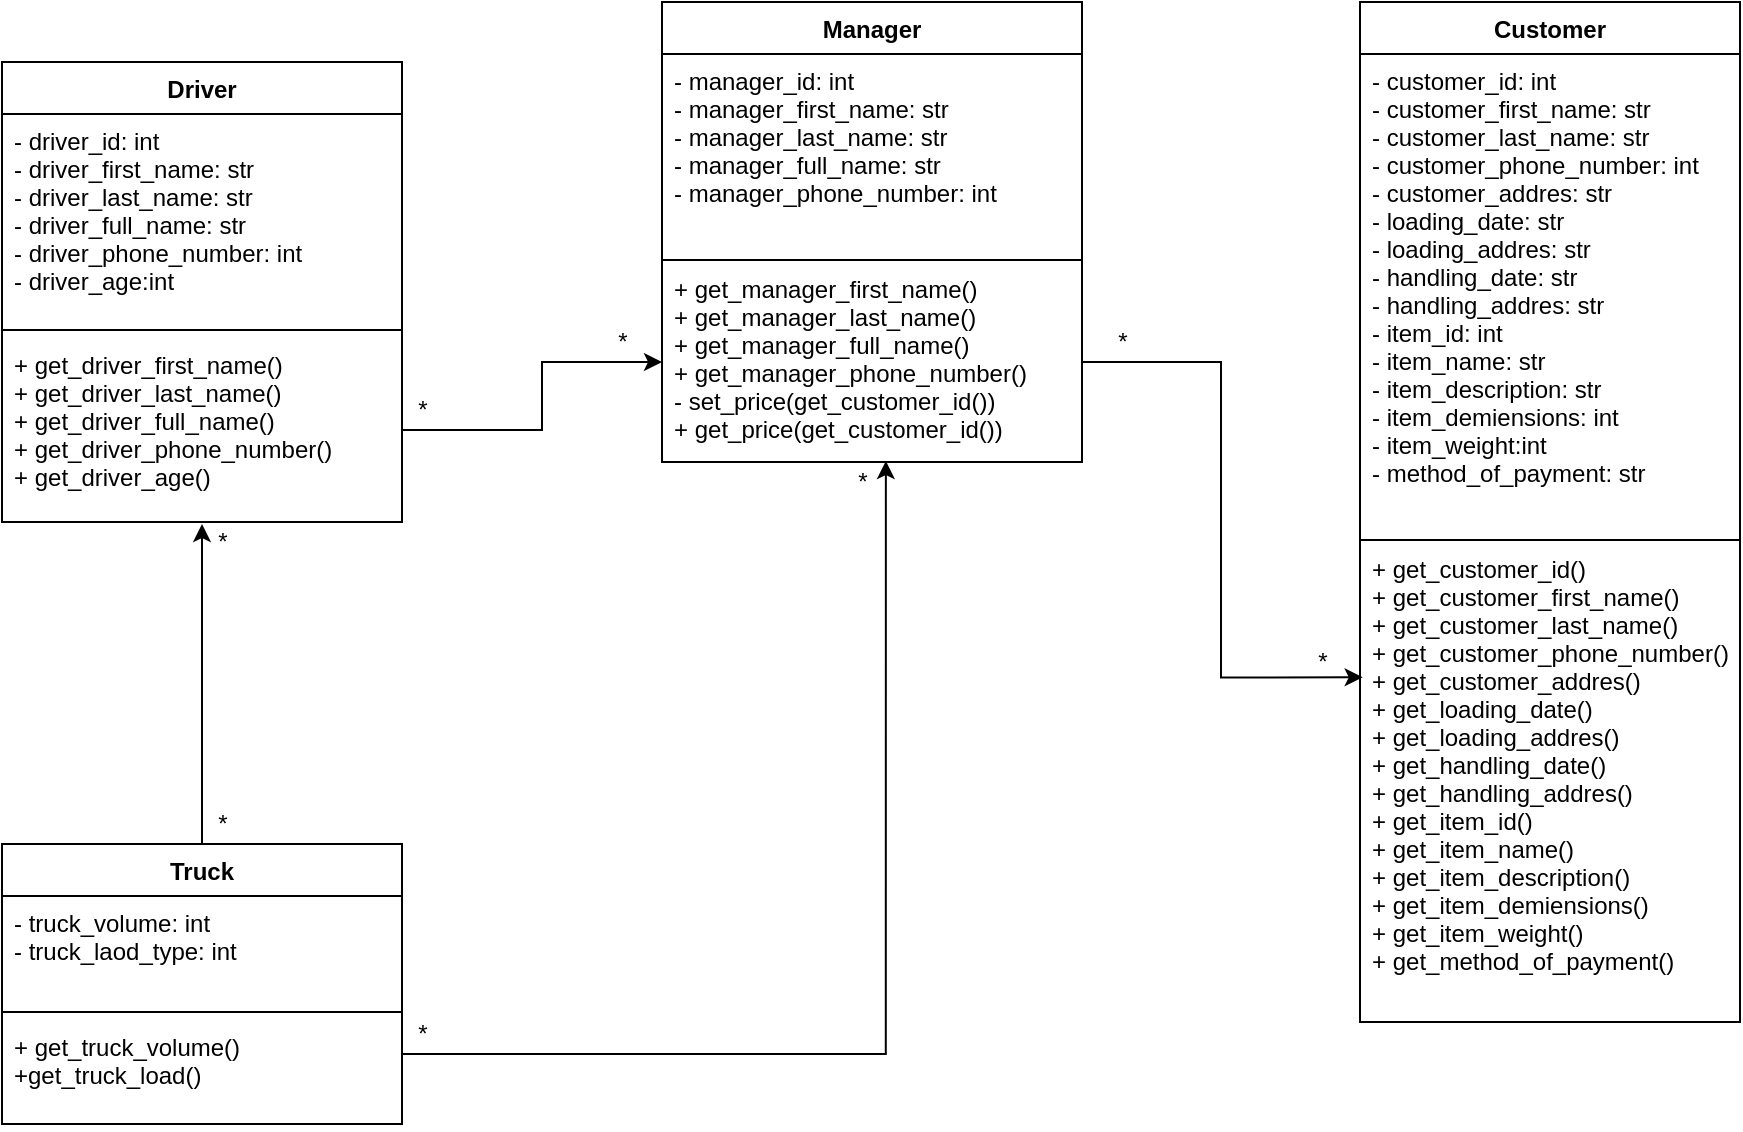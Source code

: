 <mxfile version="14.9.3" type="github" pages="2">
  <diagram id="wFV8sOdt-3NXnZTaCPz1" name="Page-1">
    <mxGraphModel dx="716" dy="377" grid="1" gridSize="10" guides="1" tooltips="1" connect="1" arrows="1" fold="1" page="1" pageScale="1" pageWidth="850" pageHeight="1100" math="0" shadow="0">
      <root>
        <mxCell id="0" />
        <mxCell id="1" parent="0" />
        <mxCell id="HwzwYHC0HmzuA3Eh458f-1" value="Manager" style="swimlane;fontStyle=1;align=center;verticalAlign=top;childLayout=stackLayout;horizontal=1;startSize=26;horizontalStack=0;resizeParent=1;resizeParentMax=0;resizeLast=0;collapsible=1;marginBottom=0;" parent="1" vertex="1">
          <mxGeometry x="350" y="100" width="210" height="230" as="geometry" />
        </mxCell>
        <mxCell id="HwzwYHC0HmzuA3Eh458f-2" value="- manager_id: int&#xa;- manager_first_name: str &#xa;- manager_last_name: str&#xa;- manager_full_name: str&#xa;- manager_phone_number: int" style="text;strokeColor=none;fillColor=none;align=left;verticalAlign=top;spacingLeft=4;spacingRight=4;overflow=hidden;rotatable=0;points=[[0,0.5],[1,0.5]];portConstraint=eastwest;" parent="HwzwYHC0HmzuA3Eh458f-1" vertex="1">
          <mxGeometry y="26" width="210" height="104" as="geometry" />
        </mxCell>
        <mxCell id="HwzwYHC0HmzuA3Eh458f-4" value="+ get_manager_first_name()&#xa;+ get_manager_last_name()&#xa;+ get_manager_full_name()&#xa;+ get_manager_phone_number()&#xa;- set_price(get_customer_id())&#xa;+ get_price(get_customer_id())" style="text;strokeColor=none;fillColor=none;align=left;verticalAlign=top;spacingLeft=4;spacingRight=4;overflow=hidden;rotatable=0;points=[[0,0.5],[1,0.5]];portConstraint=eastwest;" parent="HwzwYHC0HmzuA3Eh458f-1" vertex="1">
          <mxGeometry y="130" width="210" height="100" as="geometry" />
        </mxCell>
        <mxCell id="HwzwYHC0HmzuA3Eh458f-6" value="*" style="text;html=1;align=center;verticalAlign=middle;resizable=0;points=[];autosize=1;strokeColor=none;" parent="1" vertex="1">
          <mxGeometry x="220" y="294" width="20" height="20" as="geometry" />
        </mxCell>
        <mxCell id="Gjrh0X_BcbYCXjCByWJd-17" value="Customer" style="swimlane;fontStyle=1;align=center;verticalAlign=top;childLayout=stackLayout;horizontal=1;startSize=26;horizontalStack=0;resizeParent=1;resizeParentMax=0;resizeLast=0;collapsible=1;marginBottom=0;" vertex="1" parent="1">
          <mxGeometry x="699" y="100" width="190" height="510" as="geometry" />
        </mxCell>
        <mxCell id="Gjrh0X_BcbYCXjCByWJd-20" value="- customer_id: int&#xa;- customer_first_name: str &#xa;- customer_last_name: str&#xa;- customer_phone_number: int&#xa;- customer_addres: str&#xa;- loading_date: str&#xa;- loading_addres: str&#xa;- handling_date: str&#xa;- handling_addres: str&#xa;- item_id: int&#xa;- item_name: str &#xa;- item_description: str&#xa;- item_demiensions: int&#xa;- item_weight:int&#xa;- method_of_payment: str&#xa;" style="text;strokeColor=none;fillColor=none;align=left;verticalAlign=top;spacingLeft=4;spacingRight=4;overflow=hidden;rotatable=0;points=[[0,0.5],[1,0.5]];portConstraint=eastwest;" vertex="1" parent="Gjrh0X_BcbYCXjCByWJd-17">
          <mxGeometry y="26" width="190" height="244" as="geometry" />
        </mxCell>
        <mxCell id="Gjrh0X_BcbYCXjCByWJd-18" value="+ get_customer_id()&#xa;+ get_customer_first_name()&#xa;+ get_customer_last_name()&#xa;+ get_customer_phone_number()&#xa;+ get_customer_addres()&#xa;+ get_loading_date()&#xa;+ get_loading_addres()&#xa;+ get_handling_date()&#xa;+ get_handling_addres()&#xa;+ get_item_id()&#xa;+ get_item_name() &#xa;+ get_item_description()&#xa;+ get_item_demiensions()&#xa;+ get_item_weight()&#xa;+ get_method_of_payment()&#xa;" style="text;strokeColor=none;fillColor=none;align=left;verticalAlign=top;spacingLeft=4;spacingRight=4;overflow=hidden;rotatable=0;points=[[0,0.5],[1,0.5]];portConstraint=eastwest;" vertex="1" parent="Gjrh0X_BcbYCXjCByWJd-17">
          <mxGeometry y="270" width="190" height="240" as="geometry" />
        </mxCell>
        <mxCell id="Gjrh0X_BcbYCXjCByWJd-19" value="" style="line;strokeWidth=1;fillColor=none;align=left;verticalAlign=middle;spacingTop=-1;spacingLeft=3;spacingRight=3;rotatable=0;labelPosition=right;points=[];portConstraint=eastwest;" vertex="1" parent="1">
          <mxGeometry x="699" y="361" width="190" height="16" as="geometry" />
        </mxCell>
        <mxCell id="HwzwYHC0HmzuA3Eh458f-3" value="" style="line;strokeWidth=1;fillColor=none;align=left;verticalAlign=middle;spacingTop=-1;spacingLeft=3;spacingRight=3;rotatable=0;labelPosition=right;points=[];portConstraint=eastwest;" parent="1" vertex="1">
          <mxGeometry x="350" y="221" width="210" height="16" as="geometry" />
        </mxCell>
        <mxCell id="Gjrh0X_BcbYCXjCByWJd-26" style="edgeStyle=orthogonalEdgeStyle;rounded=0;orthogonalLoop=1;jettySize=auto;html=1;entryX=0.007;entryY=0.282;entryDx=0;entryDy=0;entryPerimeter=0;" edge="1" parent="1" source="HwzwYHC0HmzuA3Eh458f-4" target="Gjrh0X_BcbYCXjCByWJd-18">
          <mxGeometry relative="1" as="geometry" />
        </mxCell>
        <mxCell id="Gjrh0X_BcbYCXjCByWJd-27" value="*" style="text;html=1;align=center;verticalAlign=middle;resizable=0;points=[];autosize=1;strokeColor=none;" vertex="1" parent="1">
          <mxGeometry x="570" y="260" width="20" height="20" as="geometry" />
        </mxCell>
        <mxCell id="Gjrh0X_BcbYCXjCByWJd-28" value="*" style="text;html=1;align=center;verticalAlign=middle;resizable=0;points=[];autosize=1;strokeColor=none;" vertex="1" parent="1">
          <mxGeometry x="670" y="420" width="20" height="20" as="geometry" />
        </mxCell>
        <mxCell id="Gjrh0X_BcbYCXjCByWJd-29" value="Driver" style="swimlane;fontStyle=1;align=center;verticalAlign=top;childLayout=stackLayout;horizontal=1;startSize=26;horizontalStack=0;resizeParent=1;resizeParentMax=0;resizeLast=0;collapsible=1;marginBottom=0;" vertex="1" parent="1">
          <mxGeometry x="20" y="130" width="200" height="230" as="geometry" />
        </mxCell>
        <mxCell id="Gjrh0X_BcbYCXjCByWJd-30" value="- driver_id: int&#xa;- driver_first_name: str &#xa;- driver_last_name: str&#xa;- driver_full_name: str&#xa;- driver_phone_number: int&#xa;- driver_age:int&#xa;" style="text;strokeColor=none;fillColor=none;align=left;verticalAlign=top;spacingLeft=4;spacingRight=4;overflow=hidden;rotatable=0;points=[[0,0.5],[1,0.5]];portConstraint=eastwest;" vertex="1" parent="Gjrh0X_BcbYCXjCByWJd-29">
          <mxGeometry y="26" width="200" height="104" as="geometry" />
        </mxCell>
        <mxCell id="Gjrh0X_BcbYCXjCByWJd-31" value="" style="line;strokeWidth=1;fillColor=none;align=left;verticalAlign=middle;spacingTop=-1;spacingLeft=3;spacingRight=3;rotatable=0;labelPosition=right;points=[];portConstraint=eastwest;" vertex="1" parent="Gjrh0X_BcbYCXjCByWJd-29">
          <mxGeometry y="130" width="200" height="8" as="geometry" />
        </mxCell>
        <mxCell id="Gjrh0X_BcbYCXjCByWJd-32" value="+ get_driver_first_name()&#xa;+ get_driver_last_name()&#xa;+ get_driver_full_name()&#xa;+ get_driver_phone_number()&#xa;+ get_driver_age()&#xa;" style="text;strokeColor=none;fillColor=none;align=left;verticalAlign=top;spacingLeft=4;spacingRight=4;overflow=hidden;rotatable=0;points=[[0,0.5],[1,0.5]];portConstraint=eastwest;" vertex="1" parent="Gjrh0X_BcbYCXjCByWJd-29">
          <mxGeometry y="138" width="200" height="92" as="geometry" />
        </mxCell>
        <mxCell id="Gjrh0X_BcbYCXjCByWJd-34" value="*" style="text;html=1;align=center;verticalAlign=middle;resizable=0;points=[];autosize=1;strokeColor=none;" vertex="1" parent="1">
          <mxGeometry x="320" y="260" width="20" height="20" as="geometry" />
        </mxCell>
        <mxCell id="Gjrh0X_BcbYCXjCByWJd-43" style="edgeStyle=orthogonalEdgeStyle;rounded=0;orthogonalLoop=1;jettySize=auto;html=1;exitX=1;exitY=0.75;exitDx=0;exitDy=0;entryX=0.533;entryY=0.995;entryDx=0;entryDy=0;entryPerimeter=0;" edge="1" parent="1" source="Gjrh0X_BcbYCXjCByWJd-35" target="HwzwYHC0HmzuA3Eh458f-4">
          <mxGeometry relative="1" as="geometry" />
        </mxCell>
        <mxCell id="Gjrh0X_BcbYCXjCByWJd-46" style="edgeStyle=orthogonalEdgeStyle;rounded=0;orthogonalLoop=1;jettySize=auto;html=1;exitX=0.5;exitY=0;exitDx=0;exitDy=0;" edge="1" parent="1" source="Gjrh0X_BcbYCXjCByWJd-35">
          <mxGeometry relative="1" as="geometry">
            <mxPoint x="120" y="361" as="targetPoint" />
            <Array as="points">
              <mxPoint x="120" y="361" />
            </Array>
          </mxGeometry>
        </mxCell>
        <mxCell id="Gjrh0X_BcbYCXjCByWJd-35" value="Truck" style="swimlane;fontStyle=1;align=center;verticalAlign=top;childLayout=stackLayout;horizontal=1;startSize=26;horizontalStack=0;resizeParent=1;resizeParentMax=0;resizeLast=0;collapsible=1;marginBottom=0;" vertex="1" parent="1">
          <mxGeometry x="20" y="521" width="200" height="140" as="geometry" />
        </mxCell>
        <mxCell id="Gjrh0X_BcbYCXjCByWJd-36" value="- truck_volume: int&#xa;- truck_laod_type: int" style="text;strokeColor=none;fillColor=none;align=left;verticalAlign=top;spacingLeft=4;spacingRight=4;overflow=hidden;rotatable=0;points=[[0,0.5],[1,0.5]];portConstraint=eastwest;" vertex="1" parent="Gjrh0X_BcbYCXjCByWJd-35">
          <mxGeometry y="26" width="200" height="54" as="geometry" />
        </mxCell>
        <mxCell id="Gjrh0X_BcbYCXjCByWJd-37" value="" style="line;strokeWidth=1;fillColor=none;align=left;verticalAlign=middle;spacingTop=-1;spacingLeft=3;spacingRight=3;rotatable=0;labelPosition=right;points=[];portConstraint=eastwest;" vertex="1" parent="Gjrh0X_BcbYCXjCByWJd-35">
          <mxGeometry y="80" width="200" height="8" as="geometry" />
        </mxCell>
        <mxCell id="Gjrh0X_BcbYCXjCByWJd-38" value="+ get_truck_volume()&#xa;+get_truck_load()" style="text;strokeColor=none;fillColor=none;align=left;verticalAlign=top;spacingLeft=4;spacingRight=4;overflow=hidden;rotatable=0;points=[[0,0.5],[1,0.5]];portConstraint=eastwest;" vertex="1" parent="Gjrh0X_BcbYCXjCByWJd-35">
          <mxGeometry y="88" width="200" height="52" as="geometry" />
        </mxCell>
        <mxCell id="Gjrh0X_BcbYCXjCByWJd-41" style="edgeStyle=elbowEdgeStyle;rounded=0;orthogonalLoop=1;jettySize=auto;html=1;exitX=1;exitY=0.5;exitDx=0;exitDy=0;entryX=0;entryY=0.5;entryDx=0;entryDy=0;" edge="1" parent="1" source="Gjrh0X_BcbYCXjCByWJd-32" target="HwzwYHC0HmzuA3Eh458f-4">
          <mxGeometry relative="1" as="geometry">
            <Array as="points">
              <mxPoint x="290" y="340" />
            </Array>
          </mxGeometry>
        </mxCell>
        <mxCell id="Gjrh0X_BcbYCXjCByWJd-44" value="*" style="text;html=1;align=center;verticalAlign=middle;resizable=0;points=[];autosize=1;strokeColor=none;" vertex="1" parent="1">
          <mxGeometry x="220" y="606" width="20" height="20" as="geometry" />
        </mxCell>
        <mxCell id="Gjrh0X_BcbYCXjCByWJd-45" value="*" style="text;html=1;align=center;verticalAlign=middle;resizable=0;points=[];autosize=1;strokeColor=none;" vertex="1" parent="1">
          <mxGeometry x="440" y="330" width="20" height="20" as="geometry" />
        </mxCell>
        <mxCell id="Gjrh0X_BcbYCXjCByWJd-47" value="*" style="text;html=1;align=center;verticalAlign=middle;resizable=0;points=[];autosize=1;strokeColor=none;" vertex="1" parent="1">
          <mxGeometry x="120" y="360" width="20" height="20" as="geometry" />
        </mxCell>
        <mxCell id="Gjrh0X_BcbYCXjCByWJd-48" value="*" style="text;html=1;align=center;verticalAlign=middle;resizable=0;points=[];autosize=1;strokeColor=none;" vertex="1" parent="1">
          <mxGeometry x="120" y="501" width="20" height="20" as="geometry" />
        </mxCell>
      </root>
    </mxGraphModel>
  </diagram>
  <diagram id="j5Gr8K-GwS-m1fSuGC4W" name="Page-2">
    <mxGraphModel dx="1022" dy="547" grid="1" gridSize="10" guides="1" tooltips="1" connect="1" arrows="1" fold="1" page="1" pageScale="1" pageWidth="850" pageHeight="1100" math="0" shadow="0">
      <root>
        <mxCell id="U7vAWKdcZeN8qZif3ySm-0" />
        <mxCell id="U7vAWKdcZeN8qZif3ySm-1" parent="U7vAWKdcZeN8qZif3ySm-0" />
      </root>
    </mxGraphModel>
  </diagram>
</mxfile>
